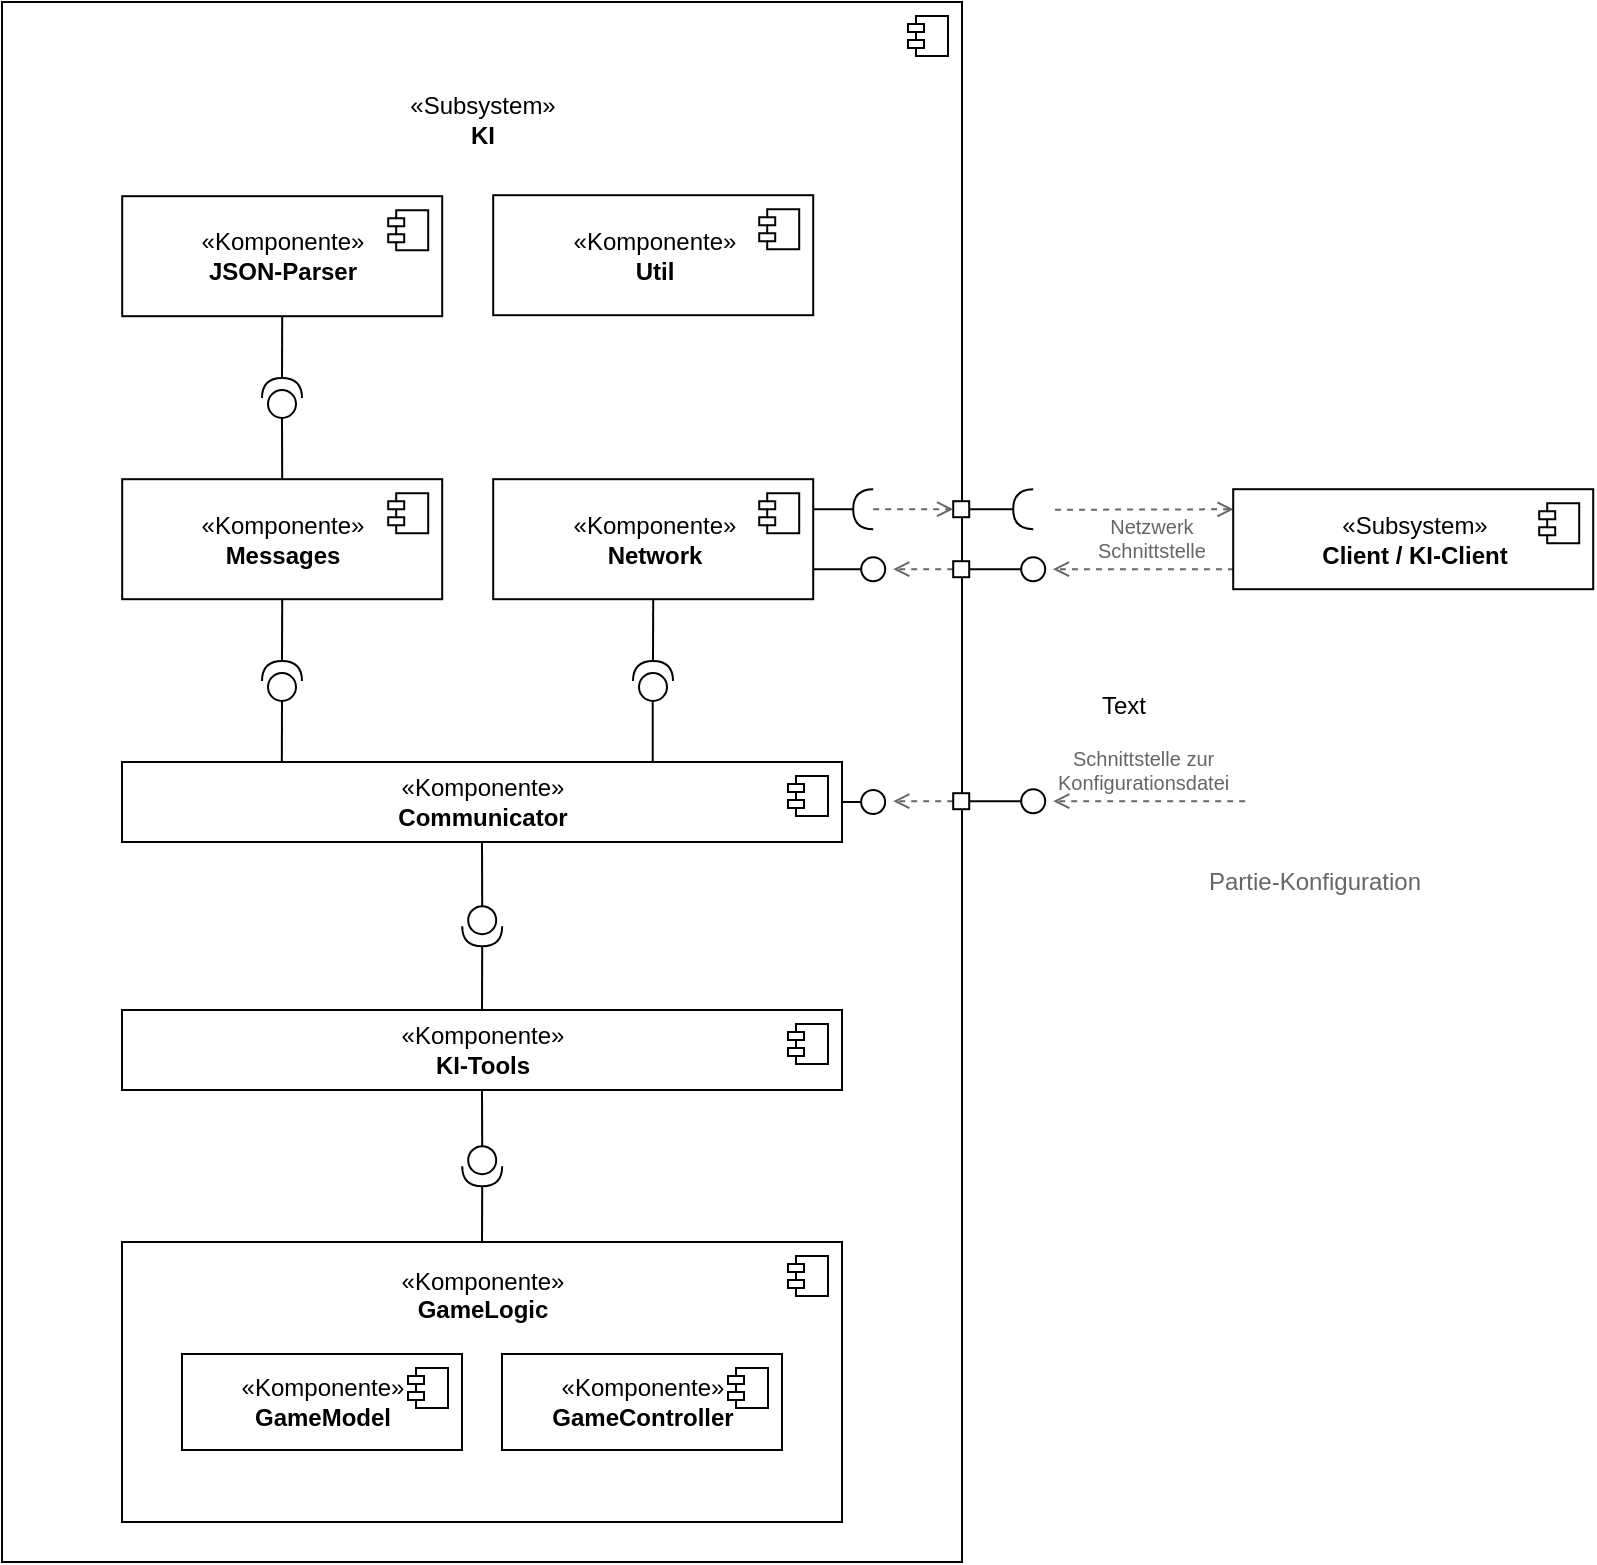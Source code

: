 <mxfile version="10.9.4" type="device"><diagram id="vSh0kUps0SMzkLuGSwiu" name="Page-1"><mxGraphModel dx="1205" dy="700" grid="1" gridSize="10" guides="1" tooltips="1" connect="1" arrows="1" fold="1" page="1" pageScale="1" pageWidth="827" pageHeight="1169" math="0" shadow="0"><root><mxCell id="0"/><mxCell id="1" parent="0"/><mxCell id="NEctE14OPyVaR2EcjQAv-1" value="«Subsystem»&lt;br&gt;&lt;b&gt;KI&lt;br&gt;&lt;br&gt;&lt;/b&gt;&lt;br&gt;&lt;br&gt;&lt;br&gt;&lt;br&gt;&lt;br&gt;&lt;br&gt;&lt;br&gt;&lt;br&gt;&lt;br&gt;&lt;br&gt;&lt;br&gt;&lt;br&gt;&lt;br&gt;&lt;br&gt;&lt;br&gt;&lt;br&gt;&lt;br&gt;&lt;br&gt;&lt;br&gt;&lt;br&gt;&lt;br&gt;&lt;br&gt;&lt;br&gt;&lt;br&gt;&lt;br&gt;&lt;br&gt;&lt;br&gt;&lt;br&gt;&lt;br&gt;&lt;br&gt;&lt;br&gt;&lt;br&gt;&lt;br&gt;&lt;br&gt;&lt;br&gt;&lt;br&gt;&lt;br&gt;&lt;br&gt;&lt;br&gt;&lt;br&gt;&lt;br&gt;&lt;br&gt;&lt;br&gt;&lt;br&gt;&lt;br&gt;" style="html=1;" vertex="1" parent="1"><mxGeometry x="40" y="80" width="480" height="780" as="geometry"/></mxCell><mxCell id="NEctE14OPyVaR2EcjQAv-2" value="" style="shape=component;jettyWidth=8;jettyHeight=4;" vertex="1" parent="NEctE14OPyVaR2EcjQAv-1"><mxGeometry x="1" width="20" height="20" relative="1" as="geometry"><mxPoint x="-27" y="7" as="offset"/></mxGeometry></mxCell><mxCell id="NEctE14OPyVaR2EcjQAv-3" style="edgeStyle=orthogonalEdgeStyle;rounded=0;html=1;exitX=1;exitY=0.5;exitDx=0;exitDy=0;exitPerimeter=0;entryX=0.5;entryY=0;entryDx=0;entryDy=0;startArrow=none;startFill=0;endArrow=none;endFill=0;endSize=6;jettySize=auto;orthogonalLoop=1;strokeColor=#000000;strokeWidth=1;" edge="1" parent="NEctE14OPyVaR2EcjQAv-1"><mxGeometry relative="1" as="geometry"><mxPoint x="360" y="411.294" as="targetPoint"/></mxGeometry></mxCell><mxCell id="NEctE14OPyVaR2EcjQAv-4" style="edgeStyle=orthogonalEdgeStyle;rounded=0;html=1;exitX=0.5;exitY=1;exitDx=0;exitDy=0;entryX=0;entryY=0.5;entryDx=0;entryDy=0;entryPerimeter=0;startArrow=none;startFill=0;endArrow=none;endFill=0;endSize=6;jettySize=auto;orthogonalLoop=1;strokeColor=#000000;strokeWidth=1;" edge="1" parent="NEctE14OPyVaR2EcjQAv-1"><mxGeometry relative="1" as="geometry"><mxPoint x="360" y="339.765" as="sourcePoint"/></mxGeometry></mxCell><mxCell id="NEctE14OPyVaR2EcjQAv-5" style="edgeStyle=orthogonalEdgeStyle;rounded=0;html=1;exitX=1;exitY=0.5;exitDx=0;exitDy=0;exitPerimeter=0;entryX=0;entryY=0.5;entryDx=0;entryDy=0;startArrow=none;startFill=0;endArrow=none;endFill=0;endSize=6;jettySize=auto;orthogonalLoop=1;strokeColor=#000000;strokeWidth=1;" edge="1" parent="NEctE14OPyVaR2EcjQAv-1"><mxGeometry relative="1" as="geometry"><mxPoint x="272.727" y="438.118" as="targetPoint"/></mxGeometry></mxCell><mxCell id="NEctE14OPyVaR2EcjQAv-6" style="edgeStyle=orthogonalEdgeStyle;rounded=0;html=1;exitX=1;exitY=0.5;exitDx=0;exitDy=0;entryX=0;entryY=0.5;entryDx=0;entryDy=0;entryPerimeter=0;startArrow=none;startFill=0;endArrow=none;endFill=0;endSize=6;jettySize=auto;orthogonalLoop=1;strokeColor=#000000;strokeWidth=1;" edge="1" parent="NEctE14OPyVaR2EcjQAv-1"><mxGeometry relative="1" as="geometry"><mxPoint x="185.455" y="438.118" as="sourcePoint"/></mxGeometry></mxCell><mxCell id="NEctE14OPyVaR2EcjQAv-7" style="edgeStyle=orthogonalEdgeStyle;rounded=0;html=1;exitX=0;exitY=0.5;exitDx=0;exitDy=0;exitPerimeter=0;entryX=0.498;entryY=1.053;entryDx=0;entryDy=0;entryPerimeter=0;startArrow=none;startFill=0;endArrow=none;endFill=0;endSize=6;jettySize=auto;orthogonalLoop=1;strokeColor=#000000;strokeWidth=1;" edge="1" parent="NEctE14OPyVaR2EcjQAv-1"><mxGeometry relative="1" as="geometry"><mxPoint x="360" y="467.624" as="targetPoint"/></mxGeometry></mxCell><mxCell id="NEctE14OPyVaR2EcjQAv-8" value="«Komponente»&lt;br&gt;&lt;b&gt;Util&lt;/b&gt;" style="html=1;" vertex="1" parent="NEctE14OPyVaR2EcjQAv-1"><mxGeometry x="245.6" y="96.6" width="160" height="60" as="geometry"/></mxCell><mxCell id="NEctE14OPyVaR2EcjQAv-9" value="" style="shape=component;jettyWidth=8;jettyHeight=4;" vertex="1" parent="NEctE14OPyVaR2EcjQAv-8"><mxGeometry x="1" width="20" height="20" relative="1" as="geometry"><mxPoint x="-27" y="7" as="offset"/></mxGeometry></mxCell><mxCell id="NEctE14OPyVaR2EcjQAv-10" style="edgeStyle=orthogonalEdgeStyle;rounded=0;orthogonalLoop=1;jettySize=auto;html=1;exitX=0.5;exitY=1;exitDx=0;exitDy=0;entryX=1;entryY=0.5;entryDx=0;entryDy=0;entryPerimeter=0;startArrow=none;startFill=0;endArrow=none;endFill=0;strokeColor=#000000;" edge="1" parent="NEctE14OPyVaR2EcjQAv-1" source="NEctE14OPyVaR2EcjQAv-11" target="NEctE14OPyVaR2EcjQAv-18"><mxGeometry relative="1" as="geometry"/></mxCell><mxCell id="NEctE14OPyVaR2EcjQAv-11" value="«Komponente»&lt;br&gt;&lt;b&gt;Messages&lt;/b&gt;" style="html=1;" vertex="1" parent="NEctE14OPyVaR2EcjQAv-1"><mxGeometry x="60.1" y="238.6" width="160" height="60" as="geometry"/></mxCell><mxCell id="NEctE14OPyVaR2EcjQAv-12" value="" style="shape=component;jettyWidth=8;jettyHeight=4;" vertex="1" parent="NEctE14OPyVaR2EcjQAv-11"><mxGeometry x="1" width="20" height="20" relative="1" as="geometry"><mxPoint x="-27" y="7" as="offset"/></mxGeometry></mxCell><mxCell id="NEctE14OPyVaR2EcjQAv-13" style="edgeStyle=orthogonalEdgeStyle;rounded=0;orthogonalLoop=1;jettySize=auto;html=1;exitX=0.5;exitY=1;exitDx=0;exitDy=0;entryX=1;entryY=0.5;entryDx=0;entryDy=0;entryPerimeter=0;startArrow=none;startFill=0;endArrow=none;endFill=0;strokeColor=#000000;" edge="1" parent="NEctE14OPyVaR2EcjQAv-1" source="NEctE14OPyVaR2EcjQAv-14" target="NEctE14OPyVaR2EcjQAv-17"><mxGeometry relative="1" as="geometry"/></mxCell><mxCell id="NEctE14OPyVaR2EcjQAv-14" value="«Komponente»&lt;br&gt;&lt;b&gt;JSON-Parser&lt;/b&gt;" style="html=1;" vertex="1" parent="NEctE14OPyVaR2EcjQAv-1"><mxGeometry x="60.1" y="97.1" width="160" height="60" as="geometry"/></mxCell><mxCell id="NEctE14OPyVaR2EcjQAv-15" value="" style="shape=component;jettyWidth=8;jettyHeight=4;" vertex="1" parent="NEctE14OPyVaR2EcjQAv-14"><mxGeometry x="1" width="20" height="20" relative="1" as="geometry"><mxPoint x="-27" y="7" as="offset"/></mxGeometry></mxCell><mxCell id="NEctE14OPyVaR2EcjQAv-16" style="edgeStyle=orthogonalEdgeStyle;rounded=0;orthogonalLoop=1;jettySize=auto;html=1;exitX=0;exitY=0.5;exitDx=0;exitDy=0;exitPerimeter=0;entryX=0.5;entryY=0;entryDx=0;entryDy=0;startArrow=none;startFill=0;endArrow=none;endFill=0;strokeColor=#000000;" edge="1" parent="NEctE14OPyVaR2EcjQAv-1" source="NEctE14OPyVaR2EcjQAv-17" target="NEctE14OPyVaR2EcjQAv-11"><mxGeometry relative="1" as="geometry"/></mxCell><mxCell id="NEctE14OPyVaR2EcjQAv-17" value="" style="shape=providedRequiredInterface;html=1;verticalLabelPosition=bottom;rotation=-90;" vertex="1" parent="NEctE14OPyVaR2EcjQAv-1"><mxGeometry x="130" y="188" width="20" height="20" as="geometry"/></mxCell><mxCell id="NEctE14OPyVaR2EcjQAv-18" value="" style="shape=providedRequiredInterface;html=1;verticalLabelPosition=bottom;rotation=-90;" vertex="1" parent="NEctE14OPyVaR2EcjQAv-1"><mxGeometry x="130" y="329.5" width="20" height="20" as="geometry"/></mxCell><mxCell id="NEctE14OPyVaR2EcjQAv-19" value="" style="shape=providedRequiredInterface;html=1;verticalLabelPosition=bottom;rotation=-90;" vertex="1" parent="NEctE14OPyVaR2EcjQAv-1"><mxGeometry x="315.5" y="329.5" width="20" height="20" as="geometry"/></mxCell><mxCell id="NEctE14OPyVaR2EcjQAv-64" style="edgeStyle=orthogonalEdgeStyle;rounded=0;orthogonalLoop=1;jettySize=auto;html=1;exitX=1;exitY=0.5;exitDx=0;exitDy=0;exitPerimeter=0;entryX=0.5;entryY=0;entryDx=0;entryDy=0;endArrow=none;endFill=0;" edge="1" parent="NEctE14OPyVaR2EcjQAv-1" source="NEctE14OPyVaR2EcjQAv-21" target="NEctE14OPyVaR2EcjQAv-60"><mxGeometry relative="1" as="geometry"/></mxCell><mxCell id="NEctE14OPyVaR2EcjQAv-21" value="" style="shape=providedRequiredInterface;html=1;verticalLabelPosition=bottom;rotation=90;" vertex="1" parent="NEctE14OPyVaR2EcjQAv-1"><mxGeometry x="230.1" y="452.1" width="20" height="20" as="geometry"/></mxCell><mxCell id="NEctE14OPyVaR2EcjQAv-22" value="«Komponente»&lt;br&gt;&lt;b&gt;GameLogic&lt;br&gt;&lt;br&gt;&lt;br&gt;&lt;br&gt;&lt;br&gt;&lt;br&gt;&lt;br&gt;&lt;/b&gt;" style="html=1;" vertex="1" parent="NEctE14OPyVaR2EcjQAv-1"><mxGeometry x="60" y="620" width="360" height="140" as="geometry"/></mxCell><mxCell id="NEctE14OPyVaR2EcjQAv-23" value="" style="shape=component;jettyWidth=8;jettyHeight=4;" vertex="1" parent="NEctE14OPyVaR2EcjQAv-22"><mxGeometry x="1" width="20" height="20" relative="1" as="geometry"><mxPoint x="-27" y="7" as="offset"/></mxGeometry></mxCell><mxCell id="NEctE14OPyVaR2EcjQAv-24" value="«Komponente»&lt;br&gt;&lt;b&gt;GameModel&lt;/b&gt;" style="html=1;" vertex="1" parent="NEctE14OPyVaR2EcjQAv-22"><mxGeometry x="30" y="56" width="140" height="48" as="geometry"/></mxCell><mxCell id="NEctE14OPyVaR2EcjQAv-25" value="" style="shape=component;jettyWidth=8;jettyHeight=4;" vertex="1" parent="NEctE14OPyVaR2EcjQAv-24"><mxGeometry x="1" width="20" height="20" relative="1" as="geometry"><mxPoint x="-27" y="7" as="offset"/></mxGeometry></mxCell><mxCell id="NEctE14OPyVaR2EcjQAv-26" value="«Komponente»&lt;br&gt;&lt;b&gt;GameController&lt;/b&gt;" style="html=1;" vertex="1" parent="NEctE14OPyVaR2EcjQAv-22"><mxGeometry x="190" y="56" width="140" height="48" as="geometry"/></mxCell><mxCell id="NEctE14OPyVaR2EcjQAv-27" value="" style="shape=component;jettyWidth=8;jettyHeight=4;" vertex="1" parent="NEctE14OPyVaR2EcjQAv-26"><mxGeometry x="1" width="20" height="20" relative="1" as="geometry"><mxPoint x="-27" y="7" as="offset"/></mxGeometry></mxCell><mxCell id="NEctE14OPyVaR2EcjQAv-28" value="" style="endArrow=none;html=1;strokeColor=#000000;entryX=0;entryY=0.5;entryDx=0;entryDy=0;entryPerimeter=0;exitX=0.222;exitY=0.011;exitDx=0;exitDy=0;exitPerimeter=0;" edge="1" parent="NEctE14OPyVaR2EcjQAv-1"><mxGeometry width="50" height="50" relative="1" as="geometry"><mxPoint x="325.362" y="380.19" as="sourcePoint"/><mxPoint x="325.362" y="349.155" as="targetPoint"/></mxGeometry></mxCell><mxCell id="NEctE14OPyVaR2EcjQAv-65" style="edgeStyle=orthogonalEdgeStyle;rounded=0;orthogonalLoop=1;jettySize=auto;html=1;exitX=0.5;exitY=1;exitDx=0;exitDy=0;entryX=0;entryY=0.5;entryDx=0;entryDy=0;entryPerimeter=0;endArrow=none;endFill=0;" edge="1" parent="NEctE14OPyVaR2EcjQAv-1" source="NEctE14OPyVaR2EcjQAv-60" target="NEctE14OPyVaR2EcjQAv-62"><mxGeometry relative="1" as="geometry"/></mxCell><mxCell id="NEctE14OPyVaR2EcjQAv-60" value="«Komponente»&lt;br&gt;&lt;b&gt;KI-Tools&lt;/b&gt;" style="html=1;" vertex="1" parent="NEctE14OPyVaR2EcjQAv-1"><mxGeometry x="60" y="504" width="360" height="40" as="geometry"/></mxCell><mxCell id="NEctE14OPyVaR2EcjQAv-61" value="" style="shape=component;jettyWidth=8;jettyHeight=4;" vertex="1" parent="NEctE14OPyVaR2EcjQAv-60"><mxGeometry x="1" width="20" height="20" relative="1" as="geometry"><mxPoint x="-27" y="7" as="offset"/></mxGeometry></mxCell><mxCell id="NEctE14OPyVaR2EcjQAv-66" style="edgeStyle=orthogonalEdgeStyle;rounded=0;orthogonalLoop=1;jettySize=auto;html=1;exitX=1;exitY=0.5;exitDx=0;exitDy=0;exitPerimeter=0;entryX=0.5;entryY=0;entryDx=0;entryDy=0;endArrow=none;endFill=0;" edge="1" parent="NEctE14OPyVaR2EcjQAv-1" source="NEctE14OPyVaR2EcjQAv-62" target="NEctE14OPyVaR2EcjQAv-22"><mxGeometry relative="1" as="geometry"/></mxCell><mxCell id="NEctE14OPyVaR2EcjQAv-62" value="" style="shape=providedRequiredInterface;html=1;verticalLabelPosition=bottom;rotation=90;" vertex="1" parent="NEctE14OPyVaR2EcjQAv-1"><mxGeometry x="230.1" y="572.1" width="20" height="20" as="geometry"/></mxCell><mxCell id="NEctE14OPyVaR2EcjQAv-29" style="edgeStyle=orthogonalEdgeStyle;rounded=0;html=1;exitX=1;exitY=0.25;exitDx=0;exitDy=0;entryX=1;entryY=0.5;entryDx=0;entryDy=0;entryPerimeter=0;endArrow=none;endFill=0;jettySize=auto;orthogonalLoop=1;" edge="1" parent="1" source="NEctE14OPyVaR2EcjQAv-32" target="NEctE14OPyVaR2EcjQAv-56"><mxGeometry relative="1" as="geometry"/></mxCell><mxCell id="NEctE14OPyVaR2EcjQAv-30" style="edgeStyle=orthogonalEdgeStyle;rounded=0;html=1;exitX=1;exitY=0.75;exitDx=0;exitDy=0;endArrow=oval;endFill=0;jettySize=auto;orthogonalLoop=1;strokeColor=#000000;strokeWidth=1;endSize=12;" edge="1" parent="1" source="NEctE14OPyVaR2EcjQAv-32"><mxGeometry relative="1" as="geometry"><mxPoint x="475.571" y="364.286" as="targetPoint"/></mxGeometry></mxCell><mxCell id="NEctE14OPyVaR2EcjQAv-31" style="edgeStyle=orthogonalEdgeStyle;rounded=0;orthogonalLoop=1;jettySize=auto;html=1;exitX=0.5;exitY=1;exitDx=0;exitDy=0;entryX=1;entryY=0.5;entryDx=0;entryDy=0;entryPerimeter=0;startArrow=none;startFill=0;endArrow=none;endFill=0;strokeColor=#000000;" edge="1" parent="1" source="NEctE14OPyVaR2EcjQAv-32" target="NEctE14OPyVaR2EcjQAv-19"><mxGeometry relative="1" as="geometry"/></mxCell><mxCell id="NEctE14OPyVaR2EcjQAv-32" value="«Komponente»&lt;br&gt;&lt;b&gt;Network&lt;/b&gt;" style="html=1;" vertex="1" parent="1"><mxGeometry x="285.6" y="318.6" width="160" height="60" as="geometry"/></mxCell><mxCell id="NEctE14OPyVaR2EcjQAv-33" value="" style="shape=component;jettyWidth=8;jettyHeight=4;" vertex="1" parent="NEctE14OPyVaR2EcjQAv-32"><mxGeometry x="1" width="20" height="20" relative="1" as="geometry"><mxPoint x="-27" y="7" as="offset"/></mxGeometry></mxCell><mxCell id="NEctE14OPyVaR2EcjQAv-34" style="edgeStyle=orthogonalEdgeStyle;rounded=0;orthogonalLoop=1;jettySize=auto;html=1;exitX=0.5;exitY=1;exitDx=0;exitDy=0;entryX=0;entryY=0.5;entryDx=0;entryDy=0;entryPerimeter=0;startArrow=none;startFill=0;endArrow=none;endFill=0;strokeColor=#000000;" edge="1" parent="1" source="NEctE14OPyVaR2EcjQAv-35" target="NEctE14OPyVaR2EcjQAv-21"><mxGeometry relative="1" as="geometry"/></mxCell><mxCell id="NEctE14OPyVaR2EcjQAv-35" value="«Komponente»&lt;br&gt;&lt;b&gt;Communicator&lt;/b&gt;" style="html=1;" vertex="1" parent="1"><mxGeometry x="100" y="460" width="360" height="40" as="geometry"/></mxCell><mxCell id="NEctE14OPyVaR2EcjQAv-36" value="" style="shape=component;jettyWidth=8;jettyHeight=4;" vertex="1" parent="NEctE14OPyVaR2EcjQAv-35"><mxGeometry x="1" width="20" height="20" relative="1" as="geometry"><mxPoint x="-27" y="7" as="offset"/></mxGeometry></mxCell><mxCell id="NEctE14OPyVaR2EcjQAv-37" style="edgeStyle=orthogonalEdgeStyle;rounded=0;html=1;exitX=0;exitY=0.5;exitDx=0;exitDy=0;dashed=1;startArrow=none;startFill=0;endArrow=open;endFill=0;endSize=6;jettySize=auto;orthogonalLoop=1;strokeColor=#666666;strokeWidth=1;" edge="1" parent="1" source="NEctE14OPyVaR2EcjQAv-38"><mxGeometry relative="1" as="geometry"><mxPoint x="485.571" y="480" as="targetPoint"/></mxGeometry></mxCell><mxCell id="NEctE14OPyVaR2EcjQAv-38" value="" style="rounded=0;whiteSpace=wrap;html=1;" vertex="1" parent="1"><mxGeometry x="515.6" y="475.6" width="8" height="8" as="geometry"/></mxCell><mxCell id="NEctE14OPyVaR2EcjQAv-39" style="edgeStyle=orthogonalEdgeStyle;rounded=0;html=1;exitX=0;exitY=0.5;exitDx=0;exitDy=0;endArrow=open;endFill=0;endSize=6;jettySize=auto;orthogonalLoop=1;strokeColor=#666666;strokeWidth=1;dashed=1;startArrow=none;startFill=0;" edge="1" parent="1" source="NEctE14OPyVaR2EcjQAv-41"><mxGeometry relative="1" as="geometry"><mxPoint x="485.571" y="364.286" as="targetPoint"/></mxGeometry></mxCell><mxCell id="NEctE14OPyVaR2EcjQAv-40" style="edgeStyle=orthogonalEdgeStyle;rounded=0;html=1;exitX=1;exitY=0.5;exitDx=0;exitDy=0;startArrow=none;startFill=0;endArrow=oval;endFill=0;endSize=12;jettySize=auto;orthogonalLoop=1;strokeColor=#000000;strokeWidth=1;" edge="1" parent="1" source="NEctE14OPyVaR2EcjQAv-41"><mxGeometry relative="1" as="geometry"><mxPoint x="555.571" y="364.286" as="targetPoint"/></mxGeometry></mxCell><mxCell id="NEctE14OPyVaR2EcjQAv-41" value="" style="rounded=0;whiteSpace=wrap;html=1;" vertex="1" parent="1"><mxGeometry x="515.6" y="359.6" width="8" height="8" as="geometry"/></mxCell><mxCell id="NEctE14OPyVaR2EcjQAv-42" style="edgeStyle=none;rounded=0;html=1;exitX=0.001;exitY=0.201;exitDx=0;exitDy=0;entryX=1;entryY=0.5;entryDx=0;entryDy=0;entryPerimeter=0;startArrow=open;startFill=0;endArrow=none;endFill=0;endSize=6;jettySize=auto;orthogonalLoop=1;strokeColor=#666666;strokeWidth=1;fontSize=10;fontColor=#666666;dashed=1;exitPerimeter=0;" edge="1" parent="1" source="NEctE14OPyVaR2EcjQAv-44"><mxGeometry relative="1" as="geometry"><mxPoint x="565.457" y="333.886" as="targetPoint"/></mxGeometry></mxCell><mxCell id="NEctE14OPyVaR2EcjQAv-43" style="edgeStyle=none;rounded=0;html=1;exitX=0.002;exitY=0.8;exitDx=0;exitDy=0;entryX=0;entryY=0.5;entryDx=0;entryDy=0;entryPerimeter=0;dashed=1;startArrow=none;startFill=0;endArrow=open;endFill=0;endSize=6;jettySize=auto;orthogonalLoop=1;strokeColor=#666666;strokeWidth=1;fontSize=10;fontColor=#666666;exitPerimeter=0;" edge="1" parent="1" source="NEctE14OPyVaR2EcjQAv-44"><mxGeometry relative="1" as="geometry"><mxPoint x="565.457" y="363.6" as="targetPoint"/></mxGeometry></mxCell><mxCell id="NEctE14OPyVaR2EcjQAv-44" value="«Subsystem»&lt;br&gt;&lt;b&gt;Client / KI-Client&lt;br&gt;&lt;/b&gt;" style="html=1;" vertex="1" parent="1"><mxGeometry x="655.6" y="323.6" width="180" height="50" as="geometry"/></mxCell><mxCell id="NEctE14OPyVaR2EcjQAv-45" value="" style="shape=component;jettyWidth=8;jettyHeight=4;" vertex="1" parent="NEctE14OPyVaR2EcjQAv-44"><mxGeometry x="1" width="20" height="20" relative="1" as="geometry"><mxPoint x="-27" y="7" as="offset"/></mxGeometry></mxCell><mxCell id="NEctE14OPyVaR2EcjQAv-46" style="edgeStyle=none;rounded=0;html=1;exitX=0;exitY=0.5;exitDx=0;exitDy=0;startArrow=none;startFill=0;endArrow=open;endFill=0;endSize=6;jettySize=auto;orthogonalLoop=1;strokeColor=#666666;strokeWidth=1;fontColor=#666666;dashed=1;" edge="1" parent="1" source="NEctE14OPyVaR2EcjQAv-47"><mxGeometry relative="1" as="geometry"><mxPoint x="565.6" y="479.6" as="targetPoint"/></mxGeometry></mxCell><mxCell id="NEctE14OPyVaR2EcjQAv-47" value="" style="shape=image;html=1;verticalAlign=top;verticalLabelPosition=bottom;labelBackgroundColor=#ffffff;imageAspect=0;aspect=fixed;image=https://cdn3.iconfinder.com/data/icons/file-set-volume-1/512/Artboard_9-128.png" vertex="1" parent="1"><mxGeometry x="661.6" y="445.6" width="68" height="68" as="geometry"/></mxCell><mxCell id="NEctE14OPyVaR2EcjQAv-48" style="edgeStyle=orthogonalEdgeStyle;rounded=0;html=1;exitX=1;exitY=0.5;exitDx=0;exitDy=0;endArrow=oval;endFill=0;jettySize=auto;orthogonalLoop=1;strokeWidth=1;endSize=12;" edge="1" parent="1" source="NEctE14OPyVaR2EcjQAv-35"><mxGeometry relative="1" as="geometry"><mxPoint x="475.571" y="480" as="targetPoint"/></mxGeometry></mxCell><mxCell id="NEctE14OPyVaR2EcjQAv-49" value="Partie-Konfiguration&lt;br&gt;" style="text;html=1;resizable=0;points=[];autosize=1;align=center;verticalAlign=top;spacingTop=-4;fontColor=#666666;" vertex="1" parent="1"><mxGeometry x="635.6" y="509.6" width="120" height="20" as="geometry"/></mxCell><mxCell id="NEctE14OPyVaR2EcjQAv-50" style="edgeStyle=none;rounded=0;html=1;exitX=1;exitY=0.5;exitDx=0;exitDy=0;startArrow=none;startFill=0;endArrow=oval;endFill=0;endSize=12;jettySize=auto;orthogonalLoop=1;strokeColor=#000000;strokeWidth=1;fontColor=#666666;" edge="1" parent="1" source="NEctE14OPyVaR2EcjQAv-38"><mxGeometry relative="1" as="geometry"><mxPoint x="555.6" y="479.6" as="targetPoint"/></mxGeometry></mxCell><mxCell id="NEctE14OPyVaR2EcjQAv-51" value="&lt;div style=&quot;text-align: center ; font-size: 10px&quot;&gt;&lt;span&gt;Schnittstelle zur&lt;/span&gt;&lt;br&gt;&lt;/div&gt;&lt;div style=&quot;text-align: center ; font-size: 10px&quot;&gt;Konfigurationsdatei&lt;span&gt;&lt;br&gt;&lt;/span&gt;&lt;/div&gt;" style="text;html=1;resizable=0;points=[];autosize=1;align=left;verticalAlign=top;spacingTop=-4;fontColor=#666666;fontSize=10;" vertex="1" parent="1"><mxGeometry x="565.6" y="449.6" width="100" height="30" as="geometry"/></mxCell><mxCell id="NEctE14OPyVaR2EcjQAv-52" style="edgeStyle=orthogonalEdgeStyle;rounded=0;html=1;exitX=1;exitY=0.5;exitDx=0;exitDy=0;entryX=1;entryY=0.5;entryDx=0;entryDy=0;entryPerimeter=0;jettySize=auto;orthogonalLoop=1;endArrow=none;endFill=0;" edge="1" parent="1" source="NEctE14OPyVaR2EcjQAv-53" target="NEctE14OPyVaR2EcjQAv-57"><mxGeometry relative="1" as="geometry"/></mxCell><mxCell id="NEctE14OPyVaR2EcjQAv-53" value="" style="rounded=0;whiteSpace=wrap;html=1;" vertex="1" parent="1"><mxGeometry x="515.6" y="329.6" width="8" height="8" as="geometry"/></mxCell><mxCell id="NEctE14OPyVaR2EcjQAv-54" value="&lt;div style=&quot;text-align: center&quot;&gt;&lt;span&gt;Netzwerk&lt;/span&gt;&lt;/div&gt;&lt;div style=&quot;text-align: center&quot;&gt;&lt;span&gt;Schnittstelle&lt;/span&gt;&lt;/div&gt;" style="text;html=1;resizable=0;points=[];autosize=1;align=left;verticalAlign=top;spacingTop=-4;fontSize=10;fontColor=#666666;" vertex="1" parent="1"><mxGeometry x="585.6" y="333.6" width="70" height="30" as="geometry"/></mxCell><mxCell id="NEctE14OPyVaR2EcjQAv-55" style="edgeStyle=orthogonalEdgeStyle;rounded=0;html=1;exitX=0;exitY=0.5;exitDx=0;exitDy=0;exitPerimeter=0;entryX=0;entryY=0.5;entryDx=0;entryDy=0;endArrow=open;endFill=0;jettySize=auto;orthogonalLoop=1;dashed=1;strokeColor=#666666;" edge="1" parent="1" source="NEctE14OPyVaR2EcjQAv-56" target="NEctE14OPyVaR2EcjQAv-53"><mxGeometry relative="1" as="geometry"/></mxCell><mxCell id="NEctE14OPyVaR2EcjQAv-56" value="" style="shape=requiredInterface;html=1;verticalLabelPosition=bottom;rotation=180;" vertex="1" parent="1"><mxGeometry x="465.6" y="323.6" width="10" height="20" as="geometry"/></mxCell><mxCell id="NEctE14OPyVaR2EcjQAv-57" value="" style="shape=requiredInterface;html=1;verticalLabelPosition=bottom;rotation=180;" vertex="1" parent="1"><mxGeometry x="545.6" y="323.6" width="10" height="20" as="geometry"/></mxCell><mxCell id="NEctE14OPyVaR2EcjQAv-58" value="Text" style="text;html=1;resizable=0;points=[];autosize=1;align=left;verticalAlign=top;spacingTop=-4;" vertex="1" parent="1"><mxGeometry x="588" y="422" width="40" height="20" as="geometry"/></mxCell><mxCell id="NEctE14OPyVaR2EcjQAv-59" value="" style="endArrow=none;html=1;strokeColor=#000000;entryX=0;entryY=0.5;entryDx=0;entryDy=0;entryPerimeter=0;exitX=0.222;exitY=0.011;exitDx=0;exitDy=0;exitPerimeter=0;" edge="1" parent="1" source="NEctE14OPyVaR2EcjQAv-35" target="NEctE14OPyVaR2EcjQAv-18"><mxGeometry width="50" height="50" relative="1" as="geometry"><mxPoint x="160" y="457" as="sourcePoint"/><mxPoint x="190" y="432.5" as="targetPoint"/></mxGeometry></mxCell></root></mxGraphModel></diagram></mxfile>